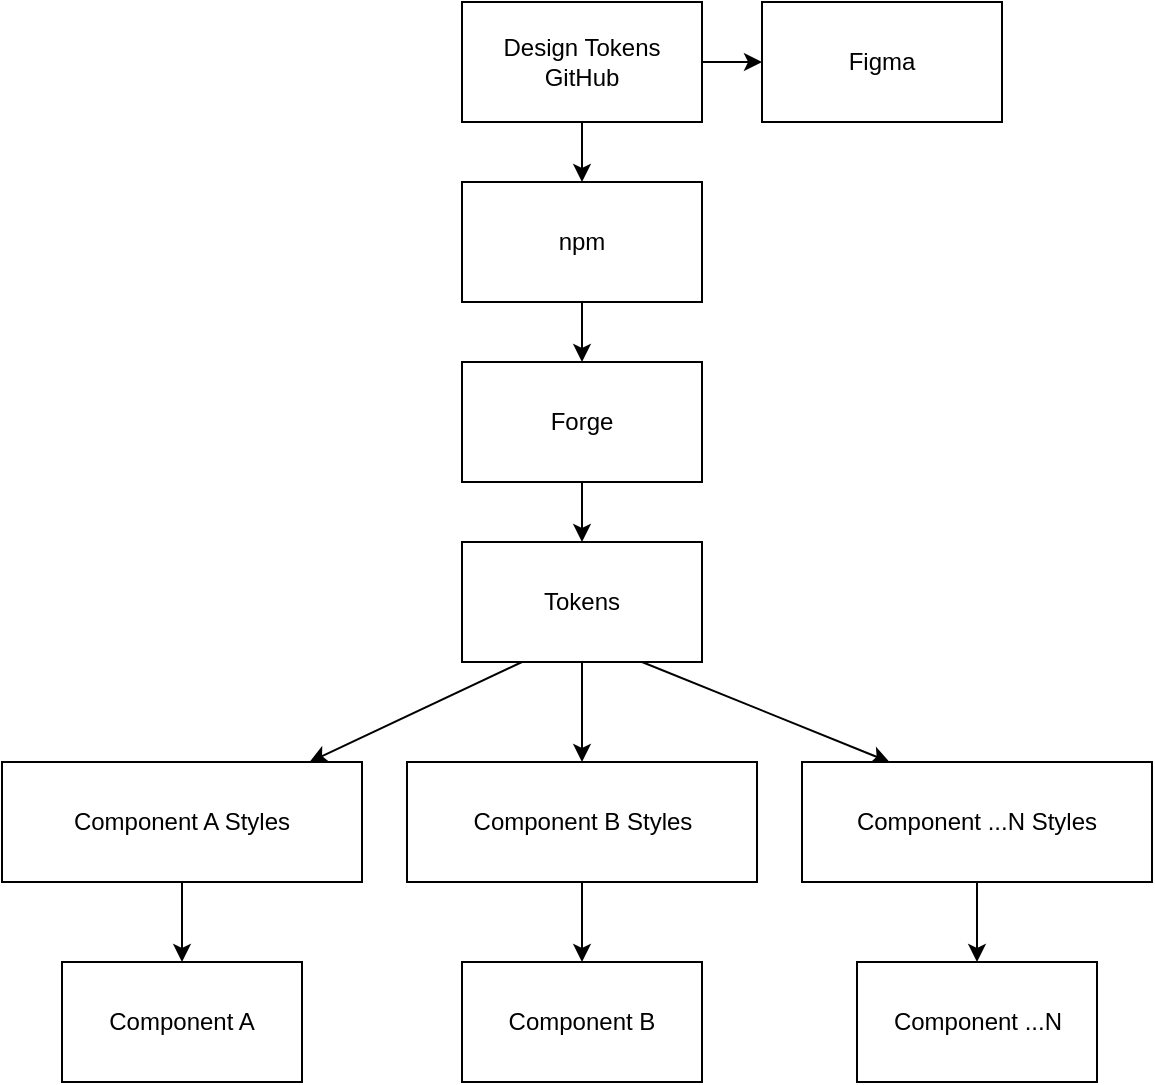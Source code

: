 <mxfile>
    <diagram id="HbocPgC9i2y7cc7_rvQ0" name="Page-1">
        <mxGraphModel dx="1011" dy="464" grid="1" gridSize="10" guides="1" tooltips="1" connect="1" arrows="1" fold="1" page="1" pageScale="1" pageWidth="850" pageHeight="1100" math="0" shadow="0">
            <root>
                <mxCell id="0"/>
                <mxCell id="1" parent="0"/>
                <mxCell id="7" value="" style="edgeStyle=none;html=1;" parent="1" source="4" target="6" edge="1">
                    <mxGeometry relative="1" as="geometry"/>
                </mxCell>
                <mxCell id="4" value="npm" style="whiteSpace=wrap;html=1;" parent="1" vertex="1">
                    <mxGeometry x="290" y="110" width="120" height="60" as="geometry"/>
                </mxCell>
                <mxCell id="9" value="" style="edgeStyle=none;html=1;entryX=0.5;entryY=0;entryDx=0;entryDy=0;" parent="1" source="6" target="16" edge="1">
                    <mxGeometry relative="1" as="geometry">
                        <mxPoint x="350" y="290" as="targetPoint"/>
                    </mxGeometry>
                </mxCell>
                <mxCell id="6" value="Forge" style="whiteSpace=wrap;html=1;" parent="1" vertex="1">
                    <mxGeometry x="290" y="200" width="120" height="60" as="geometry"/>
                </mxCell>
                <mxCell id="13" value="" style="edgeStyle=none;html=1;" parent="1" source="10" target="12" edge="1">
                    <mxGeometry relative="1" as="geometry"/>
                </mxCell>
                <mxCell id="14" style="edgeStyle=none;html=1;exitX=0.5;exitY=1;exitDx=0;exitDy=0;entryX=0.5;entryY=0;entryDx=0;entryDy=0;" parent="1" source="10" target="4" edge="1">
                    <mxGeometry relative="1" as="geometry"/>
                </mxCell>
                <mxCell id="10" value="Design Tokens&lt;br&gt;GitHub" style="whiteSpace=wrap;html=1;" parent="1" vertex="1">
                    <mxGeometry x="290" y="20" width="120" height="60" as="geometry"/>
                </mxCell>
                <mxCell id="12" value="Figma" style="whiteSpace=wrap;html=1;" parent="1" vertex="1">
                    <mxGeometry x="440" y="20" width="120" height="60" as="geometry"/>
                </mxCell>
                <mxCell id="19" value="" style="edgeStyle=none;html=1;exitX=0.25;exitY=1;exitDx=0;exitDy=0;" parent="1" source="16" target="18" edge="1">
                    <mxGeometry relative="1" as="geometry"/>
                </mxCell>
                <mxCell id="22" style="edgeStyle=none;html=1;exitX=0.5;exitY=1;exitDx=0;exitDy=0;entryX=0.5;entryY=0;entryDx=0;entryDy=0;" parent="1" source="16" target="20" edge="1">
                    <mxGeometry relative="1" as="geometry"/>
                </mxCell>
                <mxCell id="24" style="edgeStyle=none;html=1;exitX=0.75;exitY=1;exitDx=0;exitDy=0;entryX=0.25;entryY=0;entryDx=0;entryDy=0;" parent="1" source="16" target="23" edge="1">
                    <mxGeometry relative="1" as="geometry"/>
                </mxCell>
                <mxCell id="16" value="Tokens" style="whiteSpace=wrap;html=1;" parent="1" vertex="1">
                    <mxGeometry x="290" y="290" width="120" height="60" as="geometry"/>
                </mxCell>
                <mxCell id="27" value="" style="edgeStyle=none;html=1;" parent="1" source="18" target="26" edge="1">
                    <mxGeometry relative="1" as="geometry"/>
                </mxCell>
                <mxCell id="18" value="Component A Styles" style="whiteSpace=wrap;html=1;" parent="1" vertex="1">
                    <mxGeometry x="60" y="400" width="180" height="60" as="geometry"/>
                </mxCell>
                <mxCell id="30" value="" style="edgeStyle=none;html=1;" parent="1" source="20" target="29" edge="1">
                    <mxGeometry relative="1" as="geometry"/>
                </mxCell>
                <mxCell id="20" value="Component B Styles" style="whiteSpace=wrap;html=1;" parent="1" vertex="1">
                    <mxGeometry x="262.5" y="400" width="175" height="60" as="geometry"/>
                </mxCell>
                <mxCell id="32" value="" style="edgeStyle=none;html=1;" parent="1" source="23" target="31" edge="1">
                    <mxGeometry relative="1" as="geometry"/>
                </mxCell>
                <mxCell id="23" value="Component ...N Styles" style="whiteSpace=wrap;html=1;" parent="1" vertex="1">
                    <mxGeometry x="460" y="400" width="175" height="60" as="geometry"/>
                </mxCell>
                <mxCell id="26" value="Component A" style="whiteSpace=wrap;html=1;" parent="1" vertex="1">
                    <mxGeometry x="90" y="500" width="120" height="60" as="geometry"/>
                </mxCell>
                <mxCell id="29" value="Component B" style="whiteSpace=wrap;html=1;" parent="1" vertex="1">
                    <mxGeometry x="290" y="500" width="120" height="60" as="geometry"/>
                </mxCell>
                <mxCell id="31" value="Component ...N" style="whiteSpace=wrap;html=1;" parent="1" vertex="1">
                    <mxGeometry x="487.5" y="500" width="120" height="60" as="geometry"/>
                </mxCell>
            </root>
        </mxGraphModel>
    </diagram>
</mxfile>